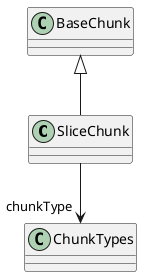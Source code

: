 @startuml
class SliceChunk {
}
BaseChunk <|-- SliceChunk
SliceChunk --> "chunkType" ChunkTypes
@enduml
